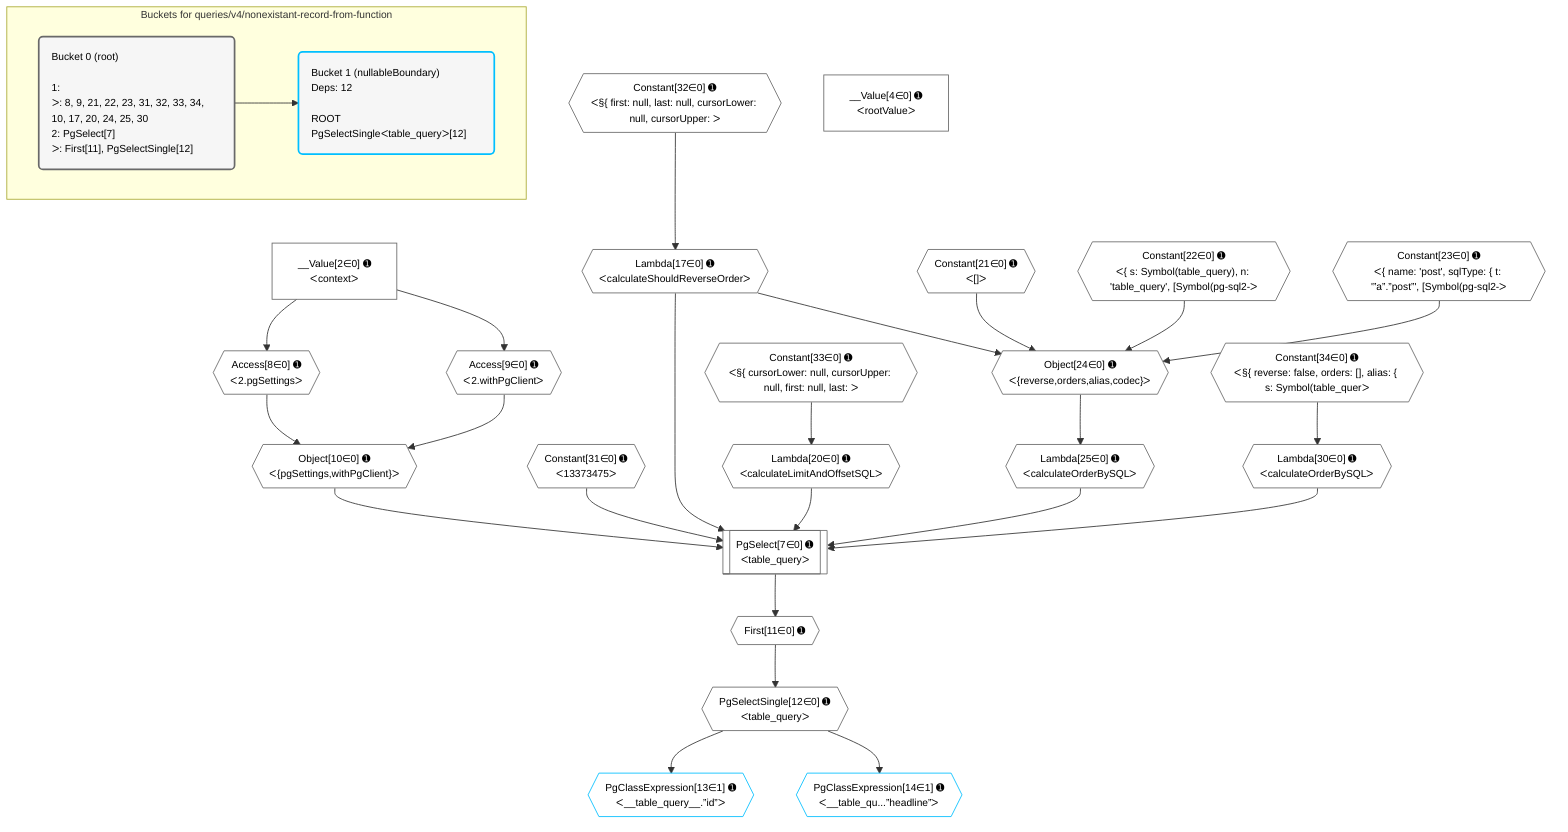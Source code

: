 %%{init: {'themeVariables': { 'fontSize': '12px'}}}%%
graph TD
    classDef path fill:#eee,stroke:#000,color:#000
    classDef plan fill:#fff,stroke-width:1px,color:#000
    classDef itemplan fill:#fff,stroke-width:2px,color:#000
    classDef unbatchedplan fill:#dff,stroke-width:1px,color:#000
    classDef sideeffectplan fill:#fcc,stroke-width:2px,color:#000
    classDef bucket fill:#f6f6f6,color:#000,stroke-width:2px,text-align:left


    %% plan dependencies
    PgSelect7[["PgSelect[7∈0] ➊<br />ᐸtable_queryᐳ"]]:::plan
    Object10{{"Object[10∈0] ➊<br />ᐸ{pgSettings,withPgClient}ᐳ"}}:::plan
    Constant31{{"Constant[31∈0] ➊<br />ᐸ13373475ᐳ"}}:::plan
    Lambda17{{"Lambda[17∈0] ➊<br />ᐸcalculateShouldReverseOrderᐳ"}}:::plan
    Lambda20{{"Lambda[20∈0] ➊<br />ᐸcalculateLimitAndOffsetSQLᐳ"}}:::plan
    Lambda25{{"Lambda[25∈0] ➊<br />ᐸcalculateOrderBySQLᐳ"}}:::plan
    Lambda30{{"Lambda[30∈0] ➊<br />ᐸcalculateOrderBySQLᐳ"}}:::plan
    Object10 & Constant31 & Lambda17 & Lambda20 & Lambda25 & Lambda30 --> PgSelect7
    Object24{{"Object[24∈0] ➊<br />ᐸ{reverse,orders,alias,codec}ᐳ"}}:::plan
    Constant21{{"Constant[21∈0] ➊<br />ᐸ[]ᐳ"}}:::plan
    Constant22{{"Constant[22∈0] ➊<br />ᐸ{ s: Symbol(table_query), n: 'table_query', [Symbol(pg-sql2-ᐳ"}}:::plan
    Constant23{{"Constant[23∈0] ➊<br />ᐸ{ name: 'post', sqlType: { t: '”a”.”post”', [Symbol(pg-sql2-ᐳ"}}:::plan
    Lambda17 & Constant21 & Constant22 & Constant23 --> Object24
    Access8{{"Access[8∈0] ➊<br />ᐸ2.pgSettingsᐳ"}}:::plan
    Access9{{"Access[9∈0] ➊<br />ᐸ2.withPgClientᐳ"}}:::plan
    Access8 & Access9 --> Object10
    __Value2["__Value[2∈0] ➊<br />ᐸcontextᐳ"]:::plan
    __Value2 --> Access8
    __Value2 --> Access9
    First11{{"First[11∈0] ➊"}}:::plan
    PgSelect7 --> First11
    PgSelectSingle12{{"PgSelectSingle[12∈0] ➊<br />ᐸtable_queryᐳ"}}:::plan
    First11 --> PgSelectSingle12
    Constant32{{"Constant[32∈0] ➊<br />ᐸ§{ first: null, last: null, cursorLower: null, cursorUpper: ᐳ"}}:::plan
    Constant32 --> Lambda17
    Constant33{{"Constant[33∈0] ➊<br />ᐸ§{ cursorLower: null, cursorUpper: null, first: null, last: ᐳ"}}:::plan
    Constant33 --> Lambda20
    Object24 --> Lambda25
    Constant34{{"Constant[34∈0] ➊<br />ᐸ§{ reverse: false, orders: [], alias: { s: Symbol(table_querᐳ"}}:::plan
    Constant34 --> Lambda30
    __Value4["__Value[4∈0] ➊<br />ᐸrootValueᐳ"]:::plan
    PgClassExpression13{{"PgClassExpression[13∈1] ➊<br />ᐸ__table_query__.”id”ᐳ"}}:::plan
    PgSelectSingle12 --> PgClassExpression13
    PgClassExpression14{{"PgClassExpression[14∈1] ➊<br />ᐸ__table_qu...”headline”ᐳ"}}:::plan
    PgSelectSingle12 --> PgClassExpression14

    %% define steps

    subgraph "Buckets for queries/v4/nonexistant-record-from-function"
    Bucket0("Bucket 0 (root)<br /><br />1: <br />ᐳ: 8, 9, 21, 22, 23, 31, 32, 33, 34, 10, 17, 20, 24, 25, 30<br />2: PgSelect[7]<br />ᐳ: First[11], PgSelectSingle[12]"):::bucket
    classDef bucket0 stroke:#696969
    class Bucket0,__Value2,__Value4,PgSelect7,Access8,Access9,Object10,First11,PgSelectSingle12,Lambda17,Lambda20,Constant21,Constant22,Constant23,Object24,Lambda25,Lambda30,Constant31,Constant32,Constant33,Constant34 bucket0
    Bucket1("Bucket 1 (nullableBoundary)<br />Deps: 12<br /><br />ROOT PgSelectSingleᐸtable_queryᐳ[12]"):::bucket
    classDef bucket1 stroke:#00bfff
    class Bucket1,PgClassExpression13,PgClassExpression14 bucket1
    Bucket0 --> Bucket1
    end